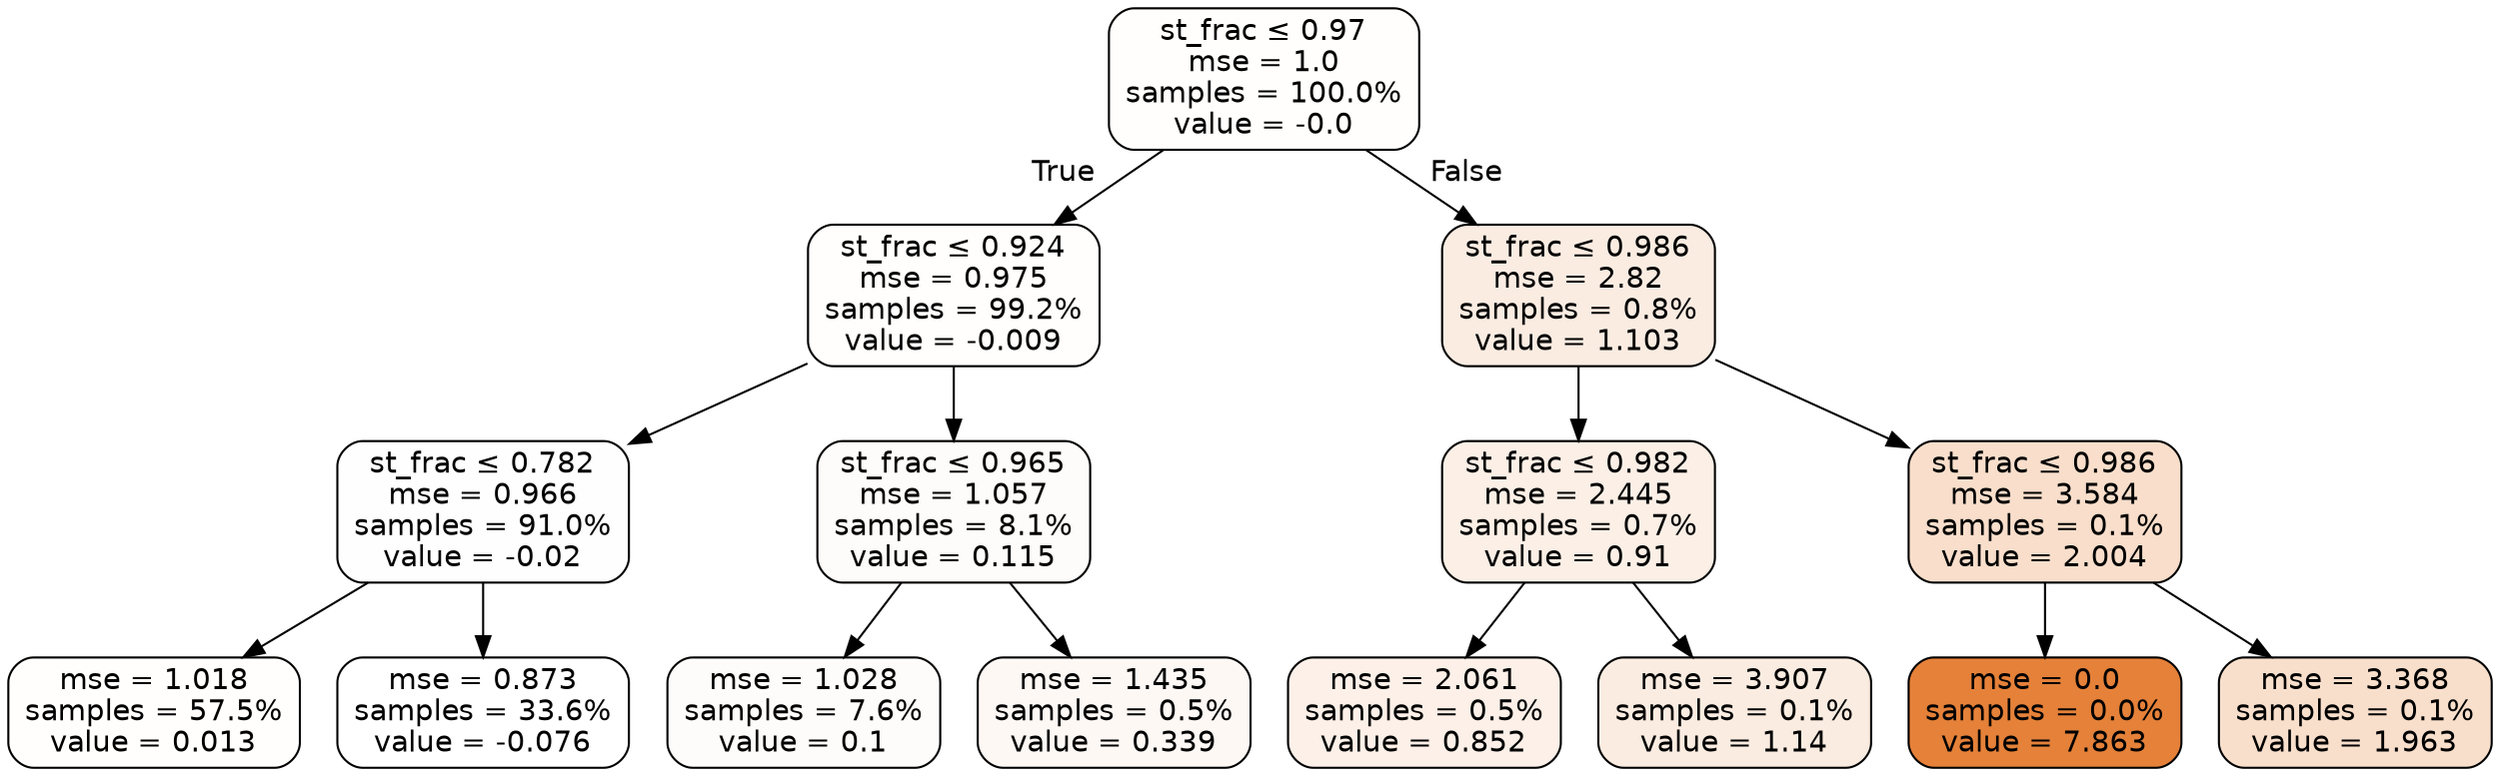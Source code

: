 digraph Tree {
node [shape=box, style="filled, rounded", color="black", fontname=helvetica] ;
edge [fontname=helvetica] ;
0 [label=<st_frac &le; 0.97<br/>mse = 1.0<br/>samples = 100.0%<br/>value = -0.0>, fillcolor="#fffefd"] ;
1 [label=<st_frac &le; 0.924<br/>mse = 0.975<br/>samples = 99.2%<br/>value = -0.009>, fillcolor="#fffefd"] ;
0 -> 1 [labeldistance=2.5, labelangle=45, headlabel="True"] ;
2 [label=<st_frac &le; 0.782<br/>mse = 0.966<br/>samples = 91.0%<br/>value = -0.02>, fillcolor="#fffefe"] ;
1 -> 2 ;
3 [label=<mse = 1.018<br/>samples = 57.5%<br/>value = 0.013>, fillcolor="#fffefd"] ;
2 -> 3 ;
4 [label=<mse = 0.873<br/>samples = 33.6%<br/>value = -0.076>, fillcolor="#ffffff"] ;
2 -> 4 ;
5 [label=<st_frac &le; 0.965<br/>mse = 1.057<br/>samples = 8.1%<br/>value = 0.115>, fillcolor="#fefcfa"] ;
1 -> 5 ;
6 [label=<mse = 1.028<br/>samples = 7.6%<br/>value = 0.1>, fillcolor="#fefcfb"] ;
5 -> 6 ;
7 [label=<mse = 1.435<br/>samples = 0.5%<br/>value = 0.339>, fillcolor="#fef8f5"] ;
5 -> 7 ;
8 [label=<st_frac &le; 0.986<br/>mse = 2.82<br/>samples = 0.8%<br/>value = 1.103>, fillcolor="#fbece2"] ;
0 -> 8 [labeldistance=2.5, labelangle=-45, headlabel="False"] ;
9 [label=<st_frac &le; 0.982<br/>mse = 2.445<br/>samples = 0.7%<br/>value = 0.91>, fillcolor="#fcefe6"] ;
8 -> 9 ;
10 [label=<mse = 2.061<br/>samples = 0.5%<br/>value = 0.852>, fillcolor="#fcf0e8"] ;
9 -> 10 ;
11 [label=<mse = 3.907<br/>samples = 0.1%<br/>value = 1.14>, fillcolor="#fbece1"] ;
9 -> 11 ;
12 [label=<st_frac &le; 0.986<br/>mse = 3.584<br/>samples = 0.1%<br/>value = 2.004>, fillcolor="#f8decb"] ;
8 -> 12 ;
13 [label=<mse = 0.0<br/>samples = 0.0%<br/>value = 7.863>, fillcolor="#e58139"] ;
12 -> 13 ;
14 [label=<mse = 3.368<br/>samples = 0.1%<br/>value = 1.963>, fillcolor="#f8dfcc"] ;
12 -> 14 ;
}
